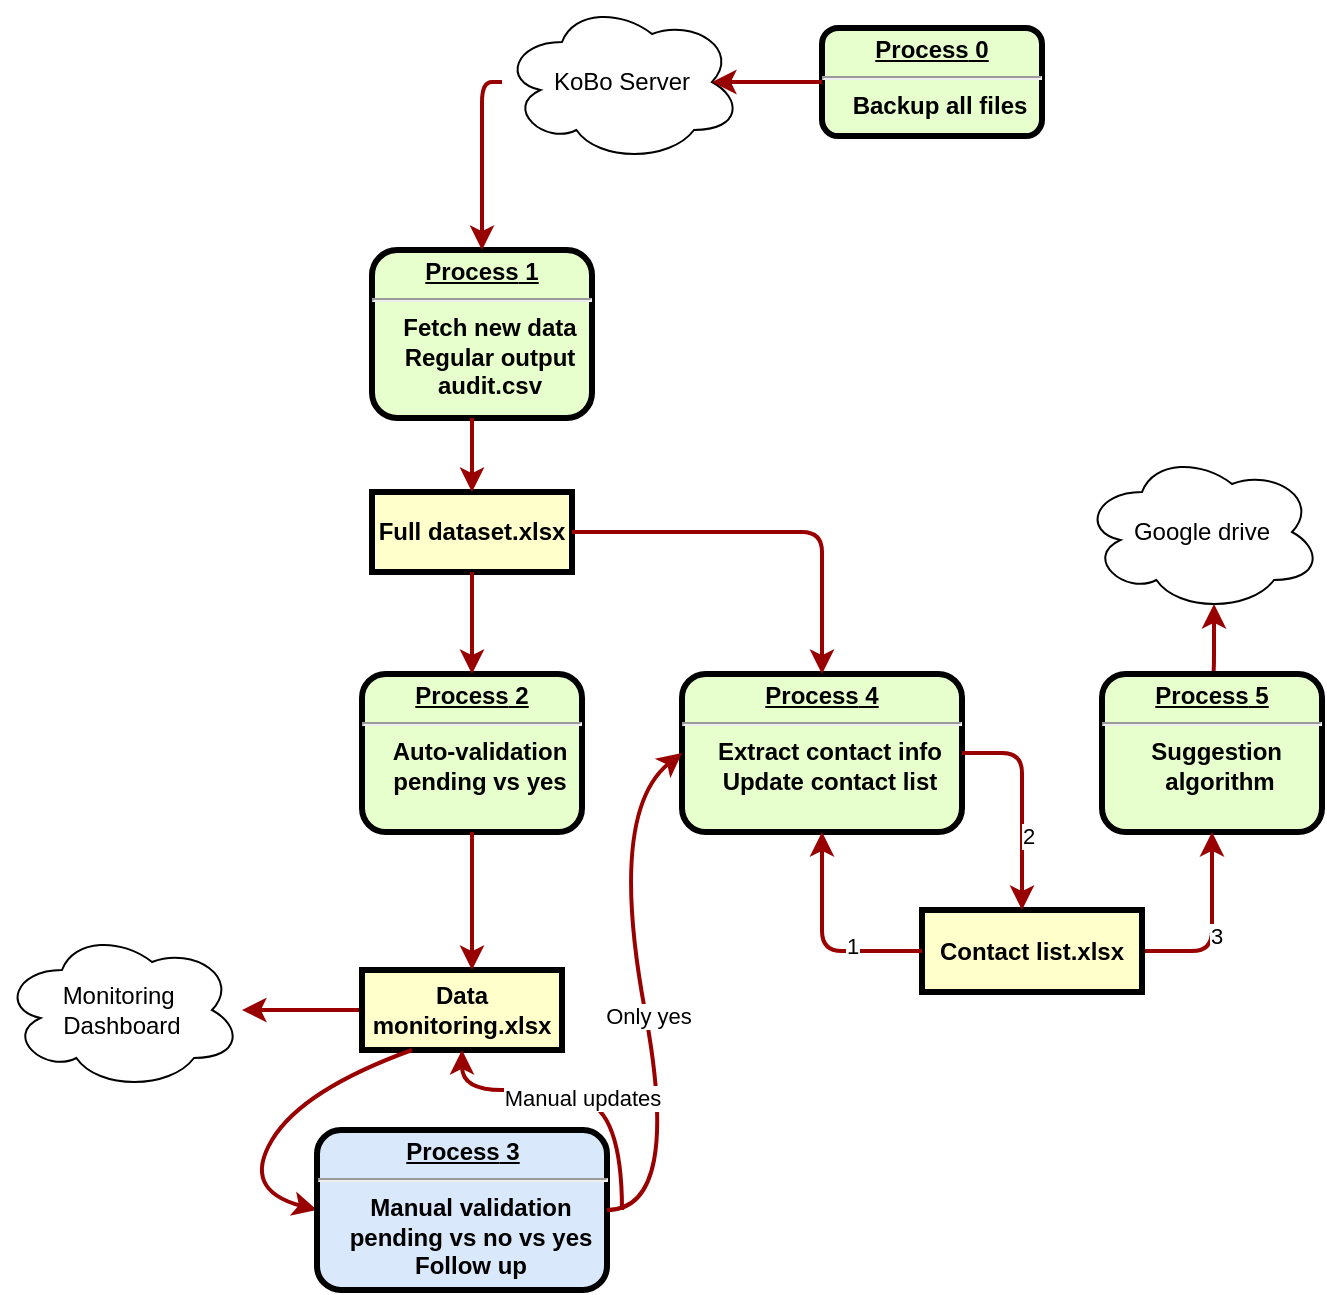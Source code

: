 <mxfile version="13.0.9" type="github"><diagram name="Page-1" id="c7558073-3199-34d8-9f00-42111426c3f3"><mxGraphModel dx="1422" dy="713" grid="1" gridSize="10" guides="1" tooltips="1" connect="1" arrows="1" fold="1" page="1" pageScale="1" pageWidth="2339" pageHeight="3300" background="#ffffff" math="0" shadow="0"><root><mxCell id="0"/><mxCell id="1" parent="0"/><mxCell id="Cm-i-Y8pmmeKXsAUA60I-96" value="KoBo Server" style="ellipse;shape=cloud;whiteSpace=wrap;html=1;" vertex="1" parent="1"><mxGeometry x="1300" y="116" width="120" height="80" as="geometry"/></mxCell><mxCell id="Cm-i-Y8pmmeKXsAUA60I-97" value="&lt;p style=&quot;margin: 0px ; margin-top: 4px ; text-align: center ; text-decoration: underline&quot;&gt;&lt;strong&gt;&lt;strong&gt;Process&lt;/strong&gt; 1&lt;br&gt;&lt;/strong&gt;&lt;/p&gt;&lt;hr&gt;&lt;p style=&quot;margin: 0px ; margin-left: 8px&quot;&gt;Fetch new data&lt;/p&gt;&lt;p style=&quot;margin: 0px 0px 0px 8px&quot;&gt;Regular output&lt;/p&gt;&lt;p style=&quot;margin: 0px ; margin-left: 8px&quot;&gt;audit.csv&lt;/p&gt;" style="verticalAlign=middle;align=center;overflow=fill;fontSize=12;fontFamily=Helvetica;html=1;rounded=1;fontStyle=1;strokeWidth=3;fillColor=#E6FFCC" vertex="1" parent="1"><mxGeometry x="1235" y="240" width="110" height="84" as="geometry"/></mxCell><mxCell id="Cm-i-Y8pmmeKXsAUA60I-98" value="&lt;p style=&quot;margin: 0px ; margin-top: 4px ; text-align: center ; text-decoration: underline&quot;&gt;&lt;strong&gt;&lt;strong&gt;Process&lt;/strong&gt;&amp;nbsp;2&lt;br&gt;&lt;/strong&gt;&lt;/p&gt;&lt;hr&gt;&lt;p style=&quot;margin: 0px ; margin-left: 8px&quot;&gt;Auto-validation&lt;/p&gt;&lt;p style=&quot;margin: 0px ; margin-left: 8px&quot;&gt;pending vs yes&lt;/p&gt;" style="verticalAlign=middle;align=center;overflow=fill;fontSize=12;fontFamily=Helvetica;html=1;rounded=1;fontStyle=1;strokeWidth=3;fillColor=#E6FFCC" vertex="1" parent="1"><mxGeometry x="1230" y="452" width="110" height="79" as="geometry"/></mxCell><mxCell id="Cm-i-Y8pmmeKXsAUA60I-134" style="edgeStyle=orthogonalEdgeStyle;rounded=1;orthogonalLoop=1;jettySize=auto;html=1;exitX=0;exitY=0.5;exitDx=0;exitDy=0;strokeColor=#990000;strokeWidth=2;" edge="1" parent="1" source="Cm-i-Y8pmmeKXsAUA60I-99" target="Cm-i-Y8pmmeKXsAUA60I-133"><mxGeometry relative="1" as="geometry"/></mxCell><mxCell id="Cm-i-Y8pmmeKXsAUA60I-99" value="Data monitoring.xlsx" style="whiteSpace=wrap;align=center;verticalAlign=middle;fontStyle=1;strokeWidth=3;fillColor=#FFFFCC" vertex="1" parent="1"><mxGeometry x="1230" y="600" width="100" height="40" as="geometry"/></mxCell><mxCell id="Cm-i-Y8pmmeKXsAUA60I-100" value="" style="edgeStyle=elbowEdgeStyle;elbow=horizontal;strokeColor=#990000;strokeWidth=2;entryX=0.5;entryY=0;entryDx=0;entryDy=0;" edge="1" parent="1" source="Cm-i-Y8pmmeKXsAUA60I-96" target="Cm-i-Y8pmmeKXsAUA60I-97"><mxGeometry width="100" height="100" relative="1" as="geometry"><mxPoint x="1279.5" y="280" as="sourcePoint"/><mxPoint x="1279.5" y="340" as="targetPoint"/><Array as="points"><mxPoint x="1290" y="200"/></Array></mxGeometry></mxCell><mxCell id="Cm-i-Y8pmmeKXsAUA60I-103" value="" style="edgeStyle=elbowEdgeStyle;elbow=vertical;strokeColor=#990000;strokeWidth=2;exitX=0.5;exitY=1;exitDx=0;exitDy=0;" edge="1" parent="1" source="Cm-i-Y8pmmeKXsAUA60I-98" target="Cm-i-Y8pmmeKXsAUA60I-99"><mxGeometry width="100" height="100" relative="1" as="geometry"><mxPoint x="1280" y="580" as="sourcePoint"/><mxPoint x="1335" y="630.71" as="targetPoint"/><Array as="points"><mxPoint x="1304" y="630.71"/></Array></mxGeometry></mxCell><mxCell id="Cm-i-Y8pmmeKXsAUA60I-104" value="" style="endArrow=classic;html=1;exitX=0.25;exitY=1;exitDx=0;exitDy=0;entryX=0;entryY=0.5;entryDx=0;entryDy=0;curved=1;strokeWidth=2;strokeColor=#990000;" edge="1" parent="1" source="Cm-i-Y8pmmeKXsAUA60I-99" target="Cm-i-Y8pmmeKXsAUA60I-105"><mxGeometry width="50" height="50" relative="1" as="geometry"><mxPoint x="1260" y="660" as="sourcePoint"/><mxPoint x="1350" y="770" as="targetPoint"/><Array as="points"><mxPoint x="1200" y="660"/><mxPoint x="1170" y="710"/></Array></mxGeometry></mxCell><mxCell id="Cm-i-Y8pmmeKXsAUA60I-105" value="&lt;p style=&quot;margin: 0px ; margin-top: 4px ; text-align: center ; text-decoration: underline&quot;&gt;&lt;strong&gt;&lt;strong&gt;Process&lt;/strong&gt; 3&lt;br&gt;&lt;/strong&gt;&lt;/p&gt;&lt;hr&gt;&lt;p style=&quot;margin: 0px ; margin-left: 8px&quot;&gt;Manual validation&lt;/p&gt;&lt;p style=&quot;margin: 0px ; margin-left: 8px&quot;&gt;pending vs no vs yes&lt;br&gt;&lt;/p&gt;&lt;p style=&quot;margin: 0px ; margin-left: 8px&quot;&gt;Follow up&lt;/p&gt;" style="verticalAlign=middle;align=center;overflow=fill;fontSize=12;fontFamily=Helvetica;html=1;rounded=1;fontStyle=1;strokeWidth=3;fillColor=#dae8fc;strokeColor=#000000;" vertex="1" parent="1"><mxGeometry x="1207.5" y="680" width="145" height="80" as="geometry"/></mxCell><mxCell id="Cm-i-Y8pmmeKXsAUA60I-106" value="Full dataset.xlsx" style="whiteSpace=wrap;align=center;verticalAlign=middle;fontStyle=1;strokeWidth=3;fillColor=#FFFFCC" vertex="1" parent="1"><mxGeometry x="1235" y="361" width="100" height="40" as="geometry"/></mxCell><mxCell id="Cm-i-Y8pmmeKXsAUA60I-108" value="" style="edgeStyle=elbowEdgeStyle;elbow=horizontal;strokeColor=#990000;strokeWidth=2;entryX=0.5;entryY=0;entryDx=0;entryDy=0;" edge="1" parent="1" source="Cm-i-Y8pmmeKXsAUA60I-97" target="Cm-i-Y8pmmeKXsAUA60I-106"><mxGeometry width="100" height="100" relative="1" as="geometry"><mxPoint x="1360" y="395.997" as="sourcePoint"/><mxPoint x="1360" y="456.11" as="targetPoint"/><Array as="points"/></mxGeometry></mxCell><mxCell id="Cm-i-Y8pmmeKXsAUA60I-109" value="&lt;p style=&quot;margin: 0px ; margin-top: 4px ; text-align: center ; text-decoration: underline&quot;&gt;&lt;strong&gt;&lt;strong&gt;Process&lt;/strong&gt;&amp;nbsp;4&lt;br&gt;&lt;/strong&gt;&lt;/p&gt;&lt;hr&gt;&lt;p style=&quot;margin: 0px ; margin-left: 8px&quot;&gt;Extract contact info&lt;/p&gt;&lt;p style=&quot;margin: 0px ; margin-left: 8px&quot;&gt;Update contact list&lt;/p&gt;" style="verticalAlign=middle;align=center;overflow=fill;fontSize=12;fontFamily=Helvetica;html=1;rounded=1;fontStyle=1;strokeWidth=3;fillColor=#E6FFCC" vertex="1" parent="1"><mxGeometry x="1390" y="452" width="140" height="79" as="geometry"/></mxCell><mxCell id="Cm-i-Y8pmmeKXsAUA60I-111" value="" style="edgeStyle=elbowEdgeStyle;elbow=horizontal;strokeColor=#990000;strokeWidth=2;exitX=1;exitY=0.5;exitDx=0;exitDy=0;" edge="1" parent="1" source="Cm-i-Y8pmmeKXsAUA60I-106" target="Cm-i-Y8pmmeKXsAUA60I-109"><mxGeometry width="100" height="100" relative="1" as="geometry"><mxPoint x="1435" y="441" as="sourcePoint"/><mxPoint x="1490" y="441" as="targetPoint"/><Array as="points"><mxPoint x="1460" y="430"/></Array></mxGeometry></mxCell><mxCell id="Cm-i-Y8pmmeKXsAUA60I-112" value="" style="endArrow=classic;html=1;exitX=1;exitY=0.5;exitDx=0;exitDy=0;entryX=0;entryY=0.5;entryDx=0;entryDy=0;curved=1;strokeWidth=2;strokeColor=#990000;" edge="1" parent="1" source="Cm-i-Y8pmmeKXsAUA60I-105" target="Cm-i-Y8pmmeKXsAUA60I-109"><mxGeometry width="50" height="50" relative="1" as="geometry"><mxPoint x="1265" y="650.0" as="sourcePoint"/><mxPoint x="1217.5" y="730" as="targetPoint"/><Array as="points"><mxPoint x="1390" y="720"/><mxPoint x="1353" y="521"/></Array></mxGeometry></mxCell><mxCell id="Cm-i-Y8pmmeKXsAUA60I-114" value="Only yes" style="edgeLabel;html=1;align=center;verticalAlign=middle;resizable=0;points=[];" vertex="1" connectable="0" parent="Cm-i-Y8pmmeKXsAUA60I-112"><mxGeometry x="-0.053" y="-1" relative="1" as="geometry"><mxPoint as="offset"/></mxGeometry></mxCell><mxCell id="Cm-i-Y8pmmeKXsAUA60I-129" style="edgeStyle=orthogonalEdgeStyle;rounded=1;orthogonalLoop=1;jettySize=auto;html=1;exitX=0.5;exitY=0;exitDx=0;exitDy=0;entryX=0.55;entryY=0.95;entryDx=0;entryDy=0;entryPerimeter=0;strokeColor=#990000;strokeWidth=2;" edge="1" parent="1" source="Cm-i-Y8pmmeKXsAUA60I-115" target="Cm-i-Y8pmmeKXsAUA60I-128"><mxGeometry relative="1" as="geometry"/></mxCell><mxCell id="Cm-i-Y8pmmeKXsAUA60I-115" value="&lt;p style=&quot;margin: 0px ; margin-top: 4px ; text-align: center ; text-decoration: underline&quot;&gt;&lt;strong&gt;&lt;strong&gt;Process&lt;/strong&gt;&amp;nbsp;5&lt;br&gt;&lt;/strong&gt;&lt;/p&gt;&lt;hr&gt;&lt;p style=&quot;margin: 0px ; margin-left: 8px&quot;&gt;Suggestion&amp;nbsp;&lt;/p&gt;&lt;p style=&quot;margin: 0px ; margin-left: 8px&quot;&gt;algorithm&lt;/p&gt;&lt;p style=&quot;margin: 0px ; margin-left: 8px&quot;&gt;&lt;br&gt;&lt;/p&gt;" style="verticalAlign=middle;align=center;overflow=fill;fontSize=12;fontFamily=Helvetica;html=1;rounded=1;fontStyle=1;strokeWidth=3;fillColor=#E6FFCC" vertex="1" parent="1"><mxGeometry x="1600" y="452" width="110" height="79" as="geometry"/></mxCell><mxCell id="Cm-i-Y8pmmeKXsAUA60I-126" style="edgeStyle=orthogonalEdgeStyle;orthogonalLoop=1;jettySize=auto;html=1;exitX=1;exitY=0.5;exitDx=0;exitDy=0;entryX=0.5;entryY=1;entryDx=0;entryDy=0;strokeColor=#990000;strokeWidth=2;rounded=1;" edge="1" parent="1" source="Cm-i-Y8pmmeKXsAUA60I-117" target="Cm-i-Y8pmmeKXsAUA60I-115"><mxGeometry relative="1" as="geometry"/></mxCell><mxCell id="Cm-i-Y8pmmeKXsAUA60I-127" value="3" style="edgeLabel;html=1;align=center;verticalAlign=middle;resizable=0;points=[];" vertex="1" connectable="0" parent="Cm-i-Y8pmmeKXsAUA60I-126"><mxGeometry x="-0.259" y="9" relative="1" as="geometry"><mxPoint x="11" y="-8" as="offset"/></mxGeometry></mxCell><mxCell id="Cm-i-Y8pmmeKXsAUA60I-117" value="Contact list.xlsx" style="whiteSpace=wrap;align=center;verticalAlign=middle;fontStyle=1;strokeWidth=3;fillColor=#FFFFCC" vertex="1" parent="1"><mxGeometry x="1510" y="570" width="110" height="41" as="geometry"/></mxCell><mxCell id="Cm-i-Y8pmmeKXsAUA60I-118" value="" style="edgeStyle=elbowEdgeStyle;elbow=horizontal;strokeColor=#990000;strokeWidth=2;exitX=0;exitY=0.5;exitDx=0;exitDy=0;entryX=0.5;entryY=1;entryDx=0;entryDy=0;" edge="1" parent="1" source="Cm-i-Y8pmmeKXsAUA60I-117" target="Cm-i-Y8pmmeKXsAUA60I-109"><mxGeometry width="100" height="100" relative="1" as="geometry"><mxPoint x="1535" y="591" as="sourcePoint"/><mxPoint x="1585" y="591" as="targetPoint"/><Array as="points"><mxPoint x="1460" y="590"/></Array></mxGeometry></mxCell><mxCell id="Cm-i-Y8pmmeKXsAUA60I-124" value="1" style="edgeLabel;html=1;align=center;verticalAlign=middle;resizable=0;points=[];" vertex="1" connectable="0" parent="Cm-i-Y8pmmeKXsAUA60I-118"><mxGeometry x="-0.364" y="-3" relative="1" as="geometry"><mxPoint as="offset"/></mxGeometry></mxCell><mxCell id="Cm-i-Y8pmmeKXsAUA60I-119" value="&lt;p style=&quot;margin: 0px ; margin-top: 4px ; text-align: center ; text-decoration: underline&quot;&gt;&lt;strong&gt;&lt;strong&gt;Process&lt;/strong&gt; 0&lt;br&gt;&lt;/strong&gt;&lt;/p&gt;&lt;hr&gt;&lt;p style=&quot;margin: 0px ; margin-left: 8px&quot;&gt;Backup all files&lt;/p&gt;" style="verticalAlign=middle;align=center;overflow=fill;fontSize=12;fontFamily=Helvetica;html=1;rounded=1;fontStyle=1;strokeWidth=3;fillColor=#E6FFCC" vertex="1" parent="1"><mxGeometry x="1460" y="129" width="110" height="54" as="geometry"/></mxCell><mxCell id="Cm-i-Y8pmmeKXsAUA60I-120" value="" style="edgeStyle=elbowEdgeStyle;elbow=horizontal;strokeColor=#990000;strokeWidth=2;exitX=0;exitY=0.5;exitDx=0;exitDy=0;entryX=0.875;entryY=0.5;entryDx=0;entryDy=0;entryPerimeter=0;" edge="1" parent="1" source="Cm-i-Y8pmmeKXsAUA60I-119" target="Cm-i-Y8pmmeKXsAUA60I-96"><mxGeometry width="100" height="100" relative="1" as="geometry"><mxPoint x="1537" y="266.887" as="sourcePoint"/><mxPoint x="1567.5" y="217" as="targetPoint"/><Array as="points"><mxPoint x="1450" y="156"/></Array></mxGeometry></mxCell><mxCell id="Cm-i-Y8pmmeKXsAUA60I-121" value="" style="edgeStyle=elbowEdgeStyle;elbow=horizontal;strokeColor=#990000;strokeWidth=2;exitX=1;exitY=0.5;exitDx=0;exitDy=0;" edge="1" parent="1" source="Cm-i-Y8pmmeKXsAUA60I-109" target="Cm-i-Y8pmmeKXsAUA60I-117"><mxGeometry width="100" height="100" relative="1" as="geometry"><mxPoint x="1720" y="670.0" as="sourcePoint"/><mxPoint x="1680" y="588.5" as="targetPoint"/><Array as="points"><mxPoint x="1560" y="580"/></Array></mxGeometry></mxCell><mxCell id="Cm-i-Y8pmmeKXsAUA60I-125" value="2" style="edgeLabel;html=1;align=center;verticalAlign=middle;resizable=0;points=[];" vertex="1" connectable="0" parent="Cm-i-Y8pmmeKXsAUA60I-121"><mxGeometry x="0.311" y="3" relative="1" as="geometry"><mxPoint as="offset"/></mxGeometry></mxCell><mxCell id="Cm-i-Y8pmmeKXsAUA60I-123" value="" style="edgeStyle=elbowEdgeStyle;elbow=vertical;strokeColor=#990000;strokeWidth=2;entryX=0.5;entryY=0;entryDx=0;entryDy=0;exitX=0.5;exitY=1;exitDx=0;exitDy=0;" edge="1" parent="1" source="Cm-i-Y8pmmeKXsAUA60I-106" target="Cm-i-Y8pmmeKXsAUA60I-98"><mxGeometry width="100" height="100" relative="1" as="geometry"><mxPoint x="1280" y="420" as="sourcePoint"/><mxPoint x="1284.66" y="436.0" as="targetPoint"/><Array as="points"/></mxGeometry></mxCell><mxCell id="Cm-i-Y8pmmeKXsAUA60I-128" value="Google drive" style="ellipse;shape=cloud;whiteSpace=wrap;html=1;" vertex="1" parent="1"><mxGeometry x="1590" y="341" width="120" height="80" as="geometry"/></mxCell><mxCell id="Cm-i-Y8pmmeKXsAUA60I-131" value="" style="endArrow=classic;html=1;entryX=0.5;entryY=1;entryDx=0;entryDy=0;curved=1;strokeWidth=2;strokeColor=#990000;" edge="1" parent="1" target="Cm-i-Y8pmmeKXsAUA60I-99"><mxGeometry width="50" height="50" relative="1" as="geometry"><mxPoint x="1360" y="720" as="sourcePoint"/><mxPoint x="1400" y="501.5" as="targetPoint"/><Array as="points"><mxPoint x="1360" y="670"/><mxPoint x="1320" y="660"/><mxPoint x="1280" y="660"/></Array></mxGeometry></mxCell><mxCell id="Cm-i-Y8pmmeKXsAUA60I-132" value="Manual updates" style="edgeLabel;html=1;align=center;verticalAlign=middle;resizable=0;points=[];" vertex="1" connectable="0" parent="Cm-i-Y8pmmeKXsAUA60I-131"><mxGeometry x="-0.053" y="-1" relative="1" as="geometry"><mxPoint as="offset"/></mxGeometry></mxCell><mxCell id="Cm-i-Y8pmmeKXsAUA60I-133" value="Monitoring&amp;nbsp;&lt;br&gt;Dashboard" style="ellipse;shape=cloud;whiteSpace=wrap;html=1;" vertex="1" parent="1"><mxGeometry x="1050" y="580" width="120" height="80" as="geometry"/></mxCell></root></mxGraphModel></diagram></mxfile>